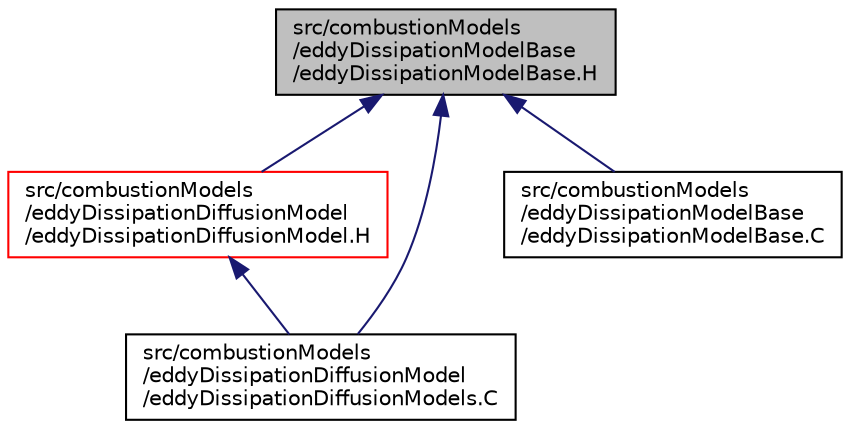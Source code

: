 digraph "src/combustionModels/eddyDissipationModelBase/eddyDissipationModelBase.H"
{
  bgcolor="transparent";
  edge [fontname="Helvetica",fontsize="10",labelfontname="Helvetica",labelfontsize="10"];
  node [fontname="Helvetica",fontsize="10",shape=record];
  Node1 [label="src/combustionModels\l/eddyDissipationModelBase\l/eddyDissipationModelBase.H",height=0.2,width=0.4,color="black", fillcolor="grey75", style="filled" fontcolor="black"];
  Node1 -> Node2 [dir="back",color="midnightblue",fontsize="10",style="solid",fontname="Helvetica"];
  Node2 [label="src/combustionModels\l/eddyDissipationDiffusionModel\l/eddyDissipationDiffusionModel.H",height=0.2,width=0.4,color="red",URL="$eddyDissipationDiffusionModel_8H.html"];
  Node2 -> Node3 [dir="back",color="midnightblue",fontsize="10",style="solid",fontname="Helvetica"];
  Node3 [label="src/combustionModels\l/eddyDissipationDiffusionModel\l/eddyDissipationDiffusionModels.C",height=0.2,width=0.4,color="black",URL="$eddyDissipationDiffusionModels_8C.html"];
  Node1 -> Node3 [dir="back",color="midnightblue",fontsize="10",style="solid",fontname="Helvetica"];
  Node1 -> Node4 [dir="back",color="midnightblue",fontsize="10",style="solid",fontname="Helvetica"];
  Node4 [label="src/combustionModels\l/eddyDissipationModelBase\l/eddyDissipationModelBase.C",height=0.2,width=0.4,color="black",URL="$eddyDissipationModelBase_8C.html"];
}
